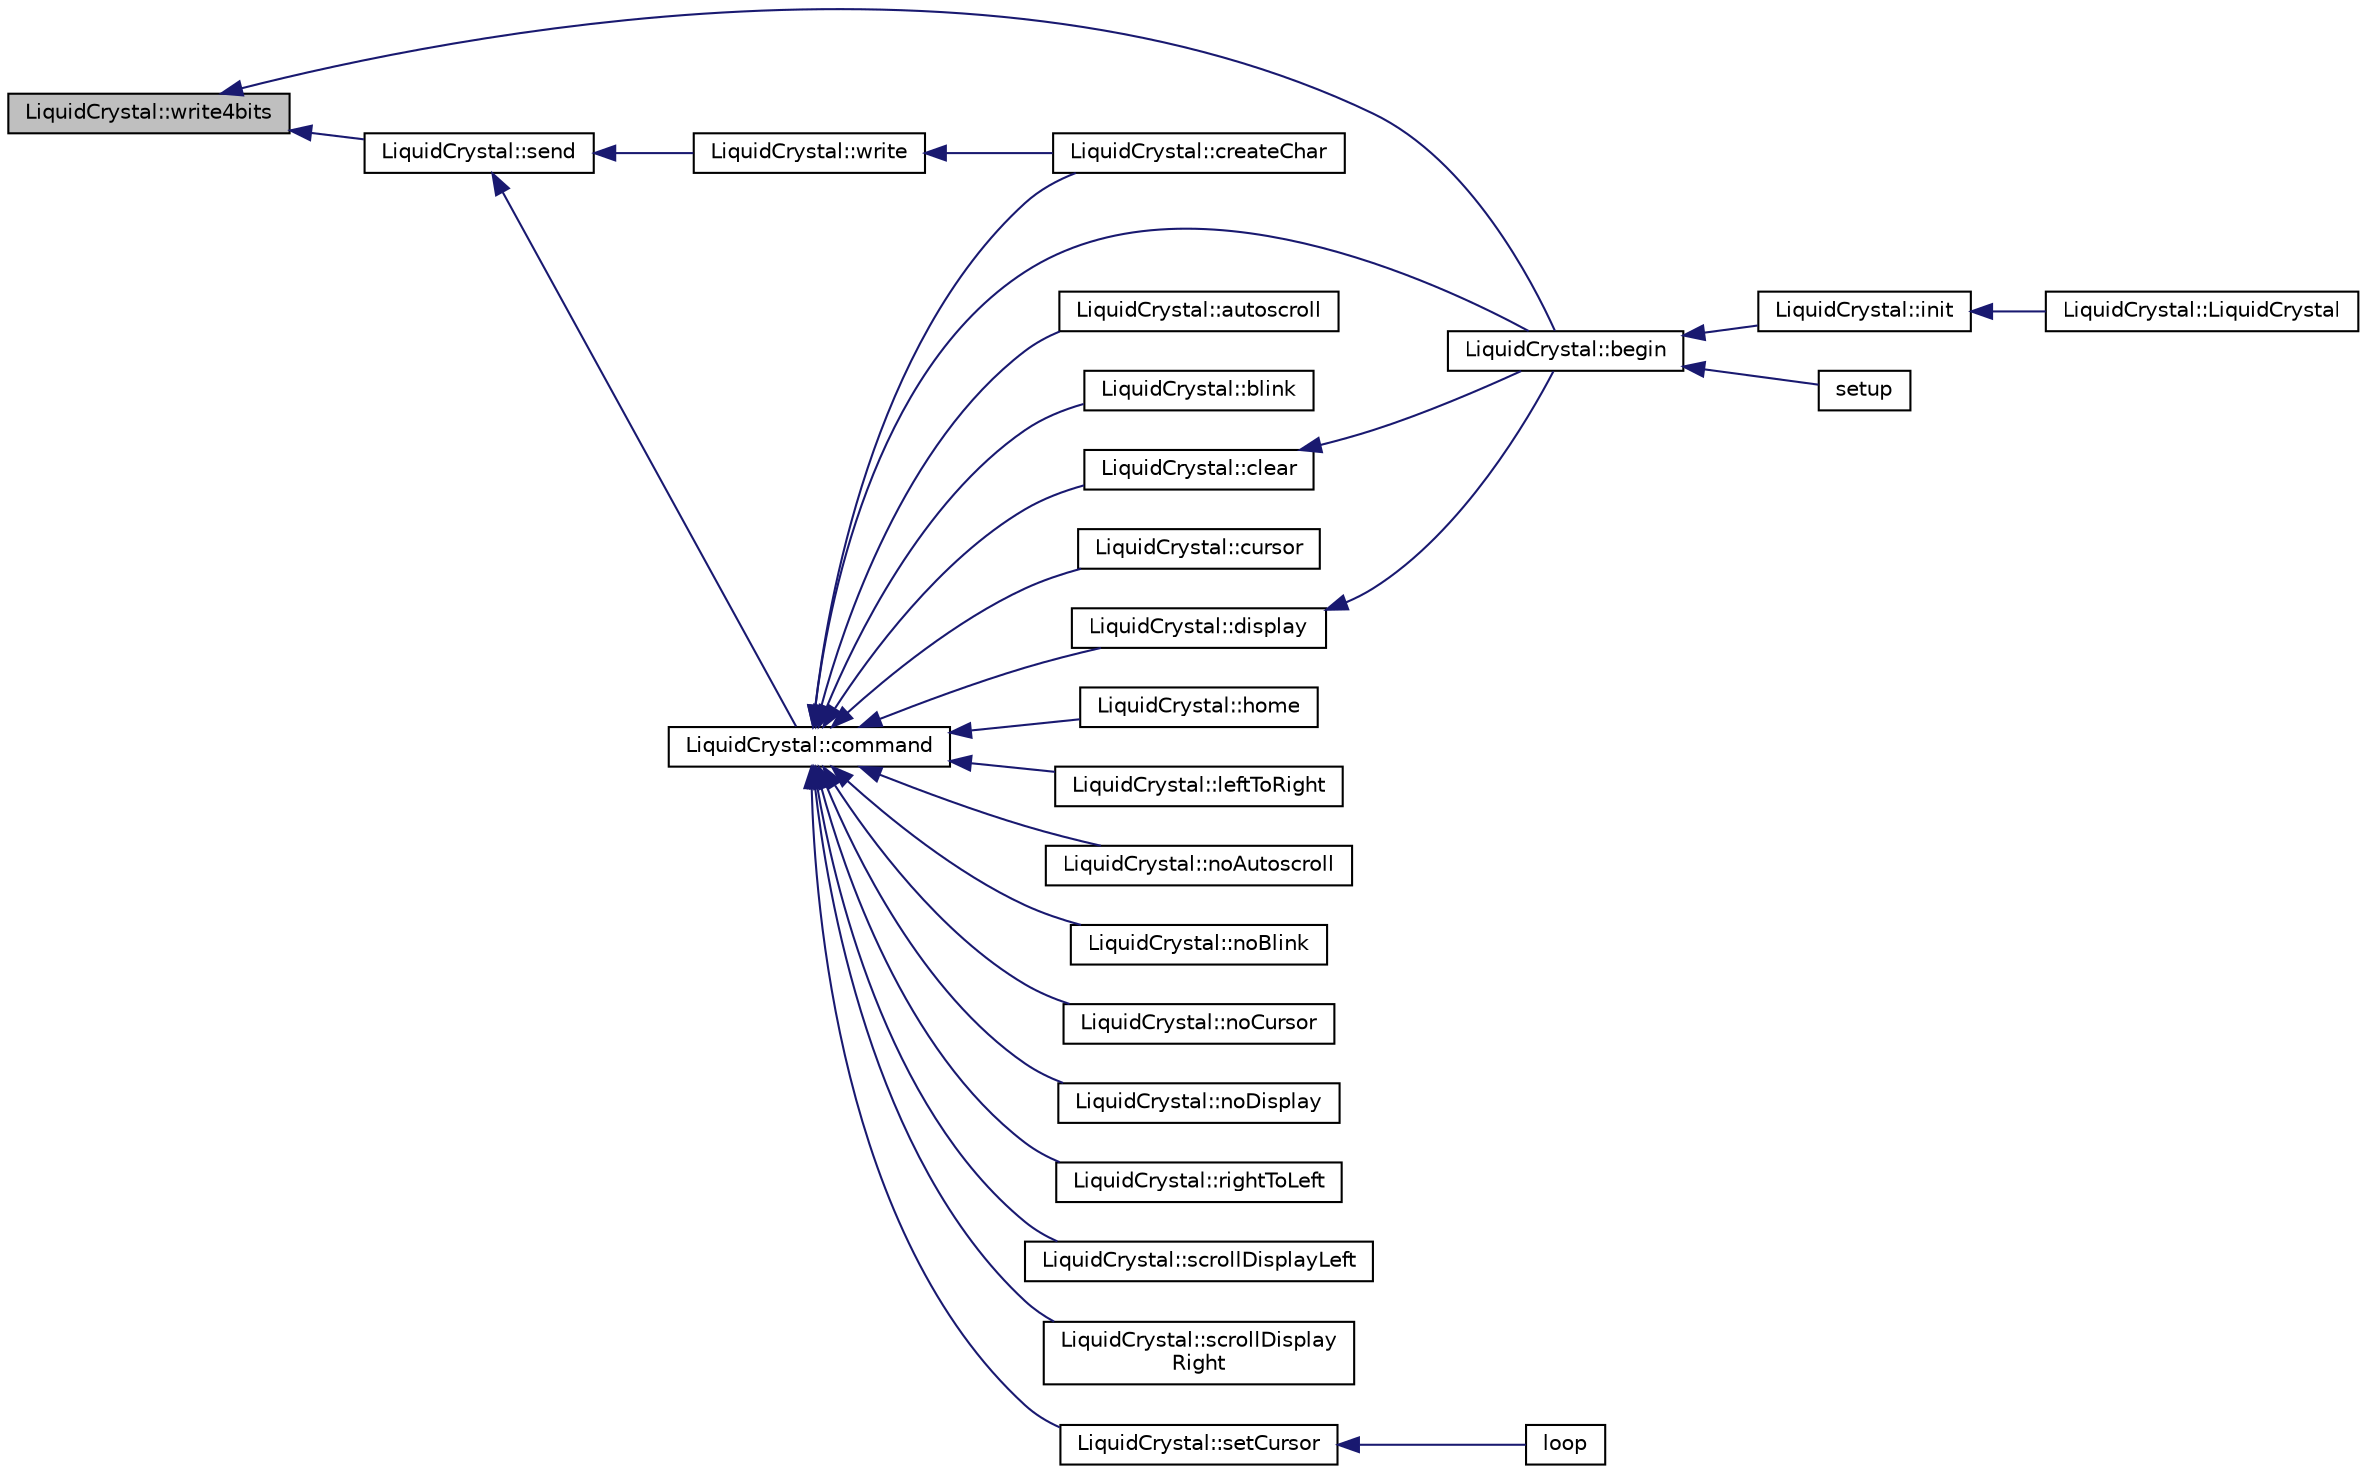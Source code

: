 digraph "LiquidCrystal::write4bits"
{
 // INTERACTIVE_SVG=YES
  edge [fontname="Helvetica",fontsize="10",labelfontname="Helvetica",labelfontsize="10"];
  node [fontname="Helvetica",fontsize="10",shape=record];
  rankdir="LR";
  Node1 [label="LiquidCrystal::write4bits",height=0.2,width=0.4,color="black", fillcolor="grey75", style="filled" fontcolor="black"];
  Node1 -> Node2 [dir="back",color="midnightblue",fontsize="10",style="solid",fontname="Helvetica"];
  Node2 [label="LiquidCrystal::begin",height=0.2,width=0.4,color="black", fillcolor="white", style="filled",URL="$classLiquidCrystal.html#adb5f37d69809ed7c0772c74a4adff19b"];
  Node2 -> Node3 [dir="back",color="midnightblue",fontsize="10",style="solid",fontname="Helvetica"];
  Node3 [label="LiquidCrystal::init",height=0.2,width=0.4,color="black", fillcolor="white", style="filled",URL="$classLiquidCrystal.html#ae45eec827b26174f73e9cf3ddda635af"];
  Node3 -> Node4 [dir="back",color="midnightblue",fontsize="10",style="solid",fontname="Helvetica"];
  Node4 [label="LiquidCrystal::LiquidCrystal",height=0.2,width=0.4,color="black", fillcolor="white", style="filled",URL="$classLiquidCrystal.html#a30e3d865c4b4a003a36cb45903f93644"];
  Node2 -> Node5 [dir="back",color="midnightblue",fontsize="10",style="solid",fontname="Helvetica"];
  Node5 [label="setup",height=0.2,width=0.4,color="black", fillcolor="white", style="filled",URL="$LCDTest_8pde.html#a4fc01d736fe50cf5b977f755b675f11d"];
  Node1 -> Node6 [dir="back",color="midnightblue",fontsize="10",style="solid",fontname="Helvetica"];
  Node6 [label="LiquidCrystal::send",height=0.2,width=0.4,color="black", fillcolor="white", style="filled",URL="$classLiquidCrystal.html#a8a1a410acbfd18084fdff4c540876346"];
  Node6 -> Node7 [dir="back",color="midnightblue",fontsize="10",style="solid",fontname="Helvetica"];
  Node7 [label="LiquidCrystal::command",height=0.2,width=0.4,color="black", fillcolor="white", style="filled",URL="$classLiquidCrystal.html#a9aab48e57cd068d0cb63e9c4ca4c47f0"];
  Node7 -> Node8 [dir="back",color="midnightblue",fontsize="10",style="solid",fontname="Helvetica"];
  Node8 [label="LiquidCrystal::autoscroll",height=0.2,width=0.4,color="black", fillcolor="white", style="filled",URL="$classLiquidCrystal.html#aa5ac50d6a2053eb1c06abe62614131b4"];
  Node7 -> Node2 [dir="back",color="midnightblue",fontsize="10",style="solid",fontname="Helvetica"];
  Node7 -> Node9 [dir="back",color="midnightblue",fontsize="10",style="solid",fontname="Helvetica"];
  Node9 [label="LiquidCrystal::blink",height=0.2,width=0.4,color="black", fillcolor="white", style="filled",URL="$classLiquidCrystal.html#a3eadecb726b55a400f08d5e520f9cb9b"];
  Node7 -> Node10 [dir="back",color="midnightblue",fontsize="10",style="solid",fontname="Helvetica"];
  Node10 [label="LiquidCrystal::clear",height=0.2,width=0.4,color="black", fillcolor="white", style="filled",URL="$classLiquidCrystal.html#a8c2ee5196df87db7a3541f947135df13"];
  Node10 -> Node2 [dir="back",color="midnightblue",fontsize="10",style="solid",fontname="Helvetica"];
  Node7 -> Node11 [dir="back",color="midnightblue",fontsize="10",style="solid",fontname="Helvetica"];
  Node11 [label="LiquidCrystal::createChar",height=0.2,width=0.4,color="black", fillcolor="white", style="filled",URL="$classLiquidCrystal.html#adee3f44b7c819e744cc22949cf390aa6"];
  Node7 -> Node12 [dir="back",color="midnightblue",fontsize="10",style="solid",fontname="Helvetica"];
  Node12 [label="LiquidCrystal::cursor",height=0.2,width=0.4,color="black", fillcolor="white", style="filled",URL="$classLiquidCrystal.html#a31f590023c937a6faabdfc50dfb18717"];
  Node7 -> Node13 [dir="back",color="midnightblue",fontsize="10",style="solid",fontname="Helvetica"];
  Node13 [label="LiquidCrystal::display",height=0.2,width=0.4,color="black", fillcolor="white", style="filled",URL="$classLiquidCrystal.html#a81bb76db1b82a8e55a07de6cb0a262b2"];
  Node13 -> Node2 [dir="back",color="midnightblue",fontsize="10",style="solid",fontname="Helvetica"];
  Node7 -> Node14 [dir="back",color="midnightblue",fontsize="10",style="solid",fontname="Helvetica"];
  Node14 [label="LiquidCrystal::home",height=0.2,width=0.4,color="black", fillcolor="white", style="filled",URL="$classLiquidCrystal.html#aeabdf852b59e8155ef7df8db008c8d55"];
  Node7 -> Node15 [dir="back",color="midnightblue",fontsize="10",style="solid",fontname="Helvetica"];
  Node15 [label="LiquidCrystal::leftToRight",height=0.2,width=0.4,color="black", fillcolor="white", style="filled",URL="$classLiquidCrystal.html#ae489f88dfac1680cbe61caf355026874"];
  Node7 -> Node16 [dir="back",color="midnightblue",fontsize="10",style="solid",fontname="Helvetica"];
  Node16 [label="LiquidCrystal::noAutoscroll",height=0.2,width=0.4,color="black", fillcolor="white", style="filled",URL="$classLiquidCrystal.html#ad4c142852e49b6fc2284a0fbc234172c"];
  Node7 -> Node17 [dir="back",color="midnightblue",fontsize="10",style="solid",fontname="Helvetica"];
  Node17 [label="LiquidCrystal::noBlink",height=0.2,width=0.4,color="black", fillcolor="white", style="filled",URL="$classLiquidCrystal.html#a05d4fa9025c421a833081090cb8039ac"];
  Node7 -> Node18 [dir="back",color="midnightblue",fontsize="10",style="solid",fontname="Helvetica"];
  Node18 [label="LiquidCrystal::noCursor",height=0.2,width=0.4,color="black", fillcolor="white", style="filled",URL="$classLiquidCrystal.html#ab2ec8e89fe805e3e0e842e53a45aaeae"];
  Node7 -> Node19 [dir="back",color="midnightblue",fontsize="10",style="solid",fontname="Helvetica"];
  Node19 [label="LiquidCrystal::noDisplay",height=0.2,width=0.4,color="black", fillcolor="white", style="filled",URL="$classLiquidCrystal.html#a85bbecc7cebc6e44972b191fbd175c23"];
  Node7 -> Node20 [dir="back",color="midnightblue",fontsize="10",style="solid",fontname="Helvetica"];
  Node20 [label="LiquidCrystal::rightToLeft",height=0.2,width=0.4,color="black", fillcolor="white", style="filled",URL="$classLiquidCrystal.html#a19018898bae01eb687442258cc60ffc9"];
  Node7 -> Node21 [dir="back",color="midnightblue",fontsize="10",style="solid",fontname="Helvetica"];
  Node21 [label="LiquidCrystal::scrollDisplayLeft",height=0.2,width=0.4,color="black", fillcolor="white", style="filled",URL="$classLiquidCrystal.html#afa91cf6e72bfc07537a3ad79f4864f29"];
  Node7 -> Node22 [dir="back",color="midnightblue",fontsize="10",style="solid",fontname="Helvetica"];
  Node22 [label="LiquidCrystal::scrollDisplay\lRight",height=0.2,width=0.4,color="black", fillcolor="white", style="filled",URL="$classLiquidCrystal.html#a271b5da2427321ae09da303b83567e90"];
  Node7 -> Node23 [dir="back",color="midnightblue",fontsize="10",style="solid",fontname="Helvetica"];
  Node23 [label="LiquidCrystal::setCursor",height=0.2,width=0.4,color="black", fillcolor="white", style="filled",URL="$classLiquidCrystal.html#a94bc7bf59c72b5d3326844cc0f1c5827"];
  Node23 -> Node24 [dir="back",color="midnightblue",fontsize="10",style="solid",fontname="Helvetica"];
  Node24 [label="loop",height=0.2,width=0.4,color="black", fillcolor="white", style="filled",URL="$LCDTest_8pde.html#afe461d27b9c48d5921c00d521181f12f"];
  Node6 -> Node25 [dir="back",color="midnightblue",fontsize="10",style="solid",fontname="Helvetica"];
  Node25 [label="LiquidCrystal::write",height=0.2,width=0.4,color="black", fillcolor="white", style="filled",URL="$classLiquidCrystal.html#a728e6f1ad663aaa59930f64255e30b90"];
  Node25 -> Node11 [dir="back",color="midnightblue",fontsize="10",style="solid",fontname="Helvetica"];
}
